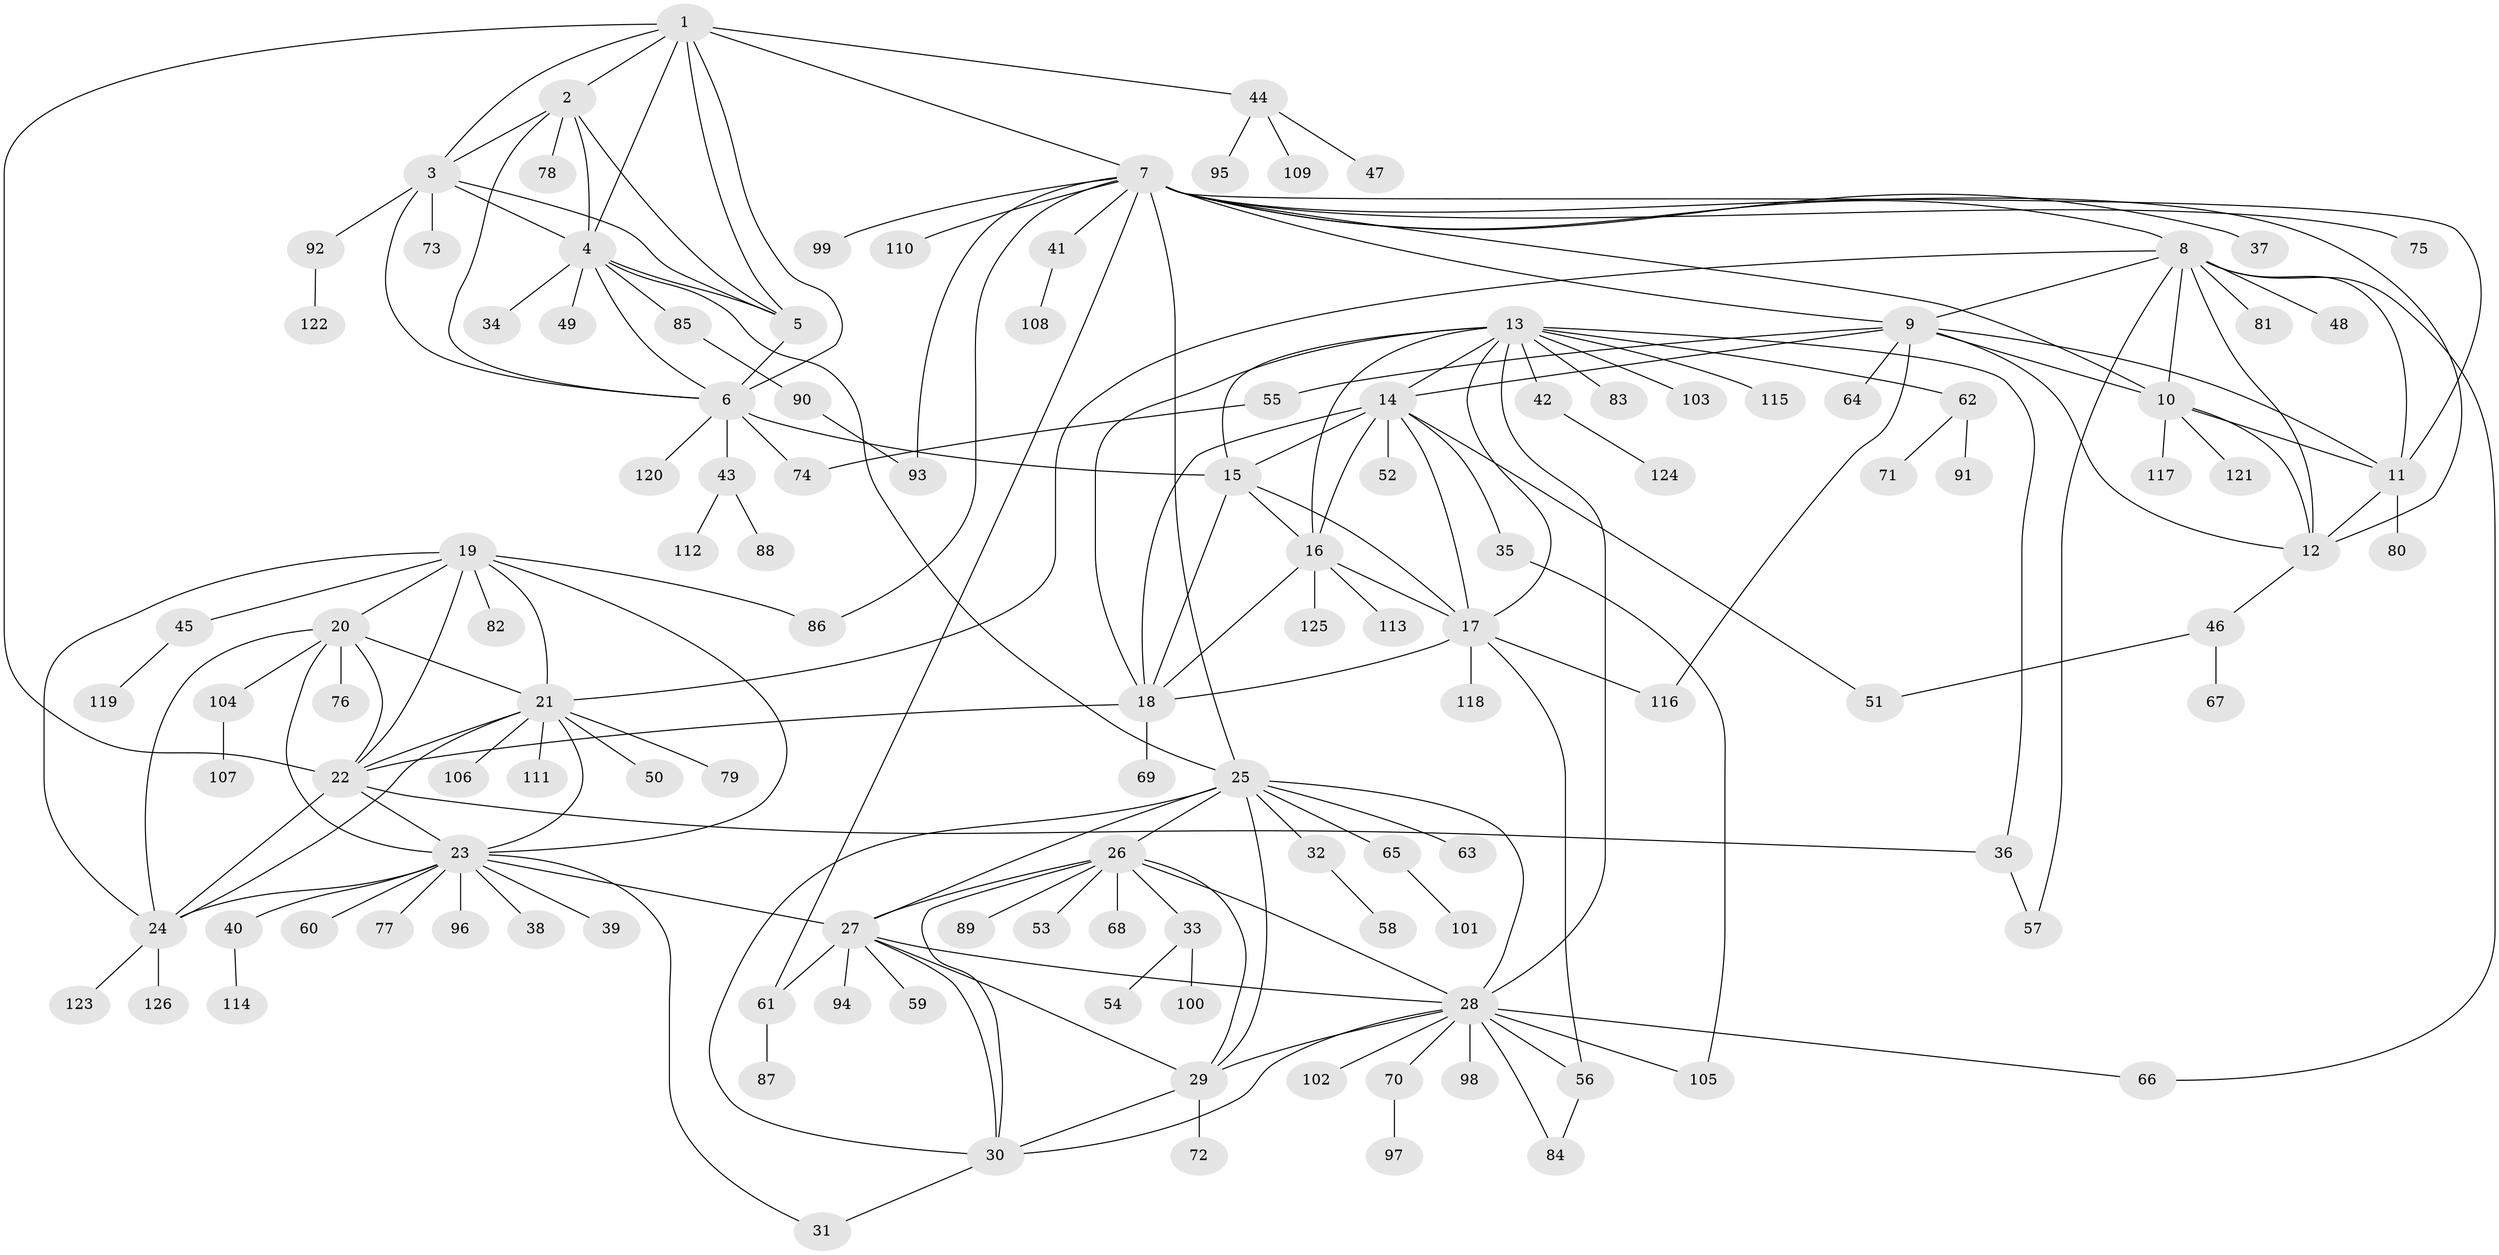 // coarse degree distribution, {7: 0.06349206349206349, 4: 0.06349206349206349, 6: 0.047619047619047616, 8: 0.031746031746031744, 11: 0.015873015873015872, 13: 0.015873015873015872, 5: 0.031746031746031744, 15: 0.015873015873015872, 1: 0.5873015873015873, 3: 0.06349206349206349, 2: 0.06349206349206349}
// Generated by graph-tools (version 1.1) at 2025/19/03/04/25 18:19:47]
// undirected, 126 vertices, 194 edges
graph export_dot {
graph [start="1"]
  node [color=gray90,style=filled];
  1;
  2;
  3;
  4;
  5;
  6;
  7;
  8;
  9;
  10;
  11;
  12;
  13;
  14;
  15;
  16;
  17;
  18;
  19;
  20;
  21;
  22;
  23;
  24;
  25;
  26;
  27;
  28;
  29;
  30;
  31;
  32;
  33;
  34;
  35;
  36;
  37;
  38;
  39;
  40;
  41;
  42;
  43;
  44;
  45;
  46;
  47;
  48;
  49;
  50;
  51;
  52;
  53;
  54;
  55;
  56;
  57;
  58;
  59;
  60;
  61;
  62;
  63;
  64;
  65;
  66;
  67;
  68;
  69;
  70;
  71;
  72;
  73;
  74;
  75;
  76;
  77;
  78;
  79;
  80;
  81;
  82;
  83;
  84;
  85;
  86;
  87;
  88;
  89;
  90;
  91;
  92;
  93;
  94;
  95;
  96;
  97;
  98;
  99;
  100;
  101;
  102;
  103;
  104;
  105;
  106;
  107;
  108;
  109;
  110;
  111;
  112;
  113;
  114;
  115;
  116;
  117;
  118;
  119;
  120;
  121;
  122;
  123;
  124;
  125;
  126;
  1 -- 2;
  1 -- 3;
  1 -- 4;
  1 -- 5;
  1 -- 6;
  1 -- 7;
  1 -- 22;
  1 -- 44;
  2 -- 3;
  2 -- 4;
  2 -- 5;
  2 -- 6;
  2 -- 78;
  3 -- 4;
  3 -- 5;
  3 -- 6;
  3 -- 73;
  3 -- 92;
  4 -- 5;
  4 -- 6;
  4 -- 25;
  4 -- 34;
  4 -- 49;
  4 -- 85;
  5 -- 6;
  6 -- 15;
  6 -- 43;
  6 -- 74;
  6 -- 120;
  7 -- 8;
  7 -- 9;
  7 -- 10;
  7 -- 11;
  7 -- 12;
  7 -- 25;
  7 -- 37;
  7 -- 41;
  7 -- 61;
  7 -- 75;
  7 -- 86;
  7 -- 93;
  7 -- 99;
  7 -- 110;
  8 -- 9;
  8 -- 10;
  8 -- 11;
  8 -- 12;
  8 -- 21;
  8 -- 48;
  8 -- 57;
  8 -- 66;
  8 -- 81;
  9 -- 10;
  9 -- 11;
  9 -- 12;
  9 -- 14;
  9 -- 55;
  9 -- 64;
  9 -- 116;
  10 -- 11;
  10 -- 12;
  10 -- 117;
  10 -- 121;
  11 -- 12;
  11 -- 80;
  12 -- 46;
  13 -- 14;
  13 -- 15;
  13 -- 16;
  13 -- 17;
  13 -- 18;
  13 -- 28;
  13 -- 36;
  13 -- 42;
  13 -- 62;
  13 -- 83;
  13 -- 103;
  13 -- 115;
  14 -- 15;
  14 -- 16;
  14 -- 17;
  14 -- 18;
  14 -- 35;
  14 -- 51;
  14 -- 52;
  15 -- 16;
  15 -- 17;
  15 -- 18;
  16 -- 17;
  16 -- 18;
  16 -- 113;
  16 -- 125;
  17 -- 18;
  17 -- 56;
  17 -- 116;
  17 -- 118;
  18 -- 22;
  18 -- 69;
  19 -- 20;
  19 -- 21;
  19 -- 22;
  19 -- 23;
  19 -- 24;
  19 -- 45;
  19 -- 82;
  19 -- 86;
  20 -- 21;
  20 -- 22;
  20 -- 23;
  20 -- 24;
  20 -- 76;
  20 -- 104;
  21 -- 22;
  21 -- 23;
  21 -- 24;
  21 -- 50;
  21 -- 79;
  21 -- 106;
  21 -- 111;
  22 -- 23;
  22 -- 24;
  22 -- 36;
  23 -- 24;
  23 -- 27;
  23 -- 31;
  23 -- 38;
  23 -- 39;
  23 -- 40;
  23 -- 60;
  23 -- 77;
  23 -- 96;
  24 -- 123;
  24 -- 126;
  25 -- 26;
  25 -- 27;
  25 -- 28;
  25 -- 29;
  25 -- 30;
  25 -- 32;
  25 -- 63;
  25 -- 65;
  26 -- 27;
  26 -- 28;
  26 -- 29;
  26 -- 30;
  26 -- 33;
  26 -- 53;
  26 -- 68;
  26 -- 89;
  27 -- 28;
  27 -- 29;
  27 -- 30;
  27 -- 59;
  27 -- 61;
  27 -- 94;
  28 -- 29;
  28 -- 30;
  28 -- 56;
  28 -- 66;
  28 -- 70;
  28 -- 84;
  28 -- 98;
  28 -- 102;
  28 -- 105;
  29 -- 30;
  29 -- 72;
  30 -- 31;
  32 -- 58;
  33 -- 54;
  33 -- 100;
  35 -- 105;
  36 -- 57;
  40 -- 114;
  41 -- 108;
  42 -- 124;
  43 -- 88;
  43 -- 112;
  44 -- 47;
  44 -- 95;
  44 -- 109;
  45 -- 119;
  46 -- 51;
  46 -- 67;
  55 -- 74;
  56 -- 84;
  61 -- 87;
  62 -- 71;
  62 -- 91;
  65 -- 101;
  70 -- 97;
  85 -- 90;
  90 -- 93;
  92 -- 122;
  104 -- 107;
}
